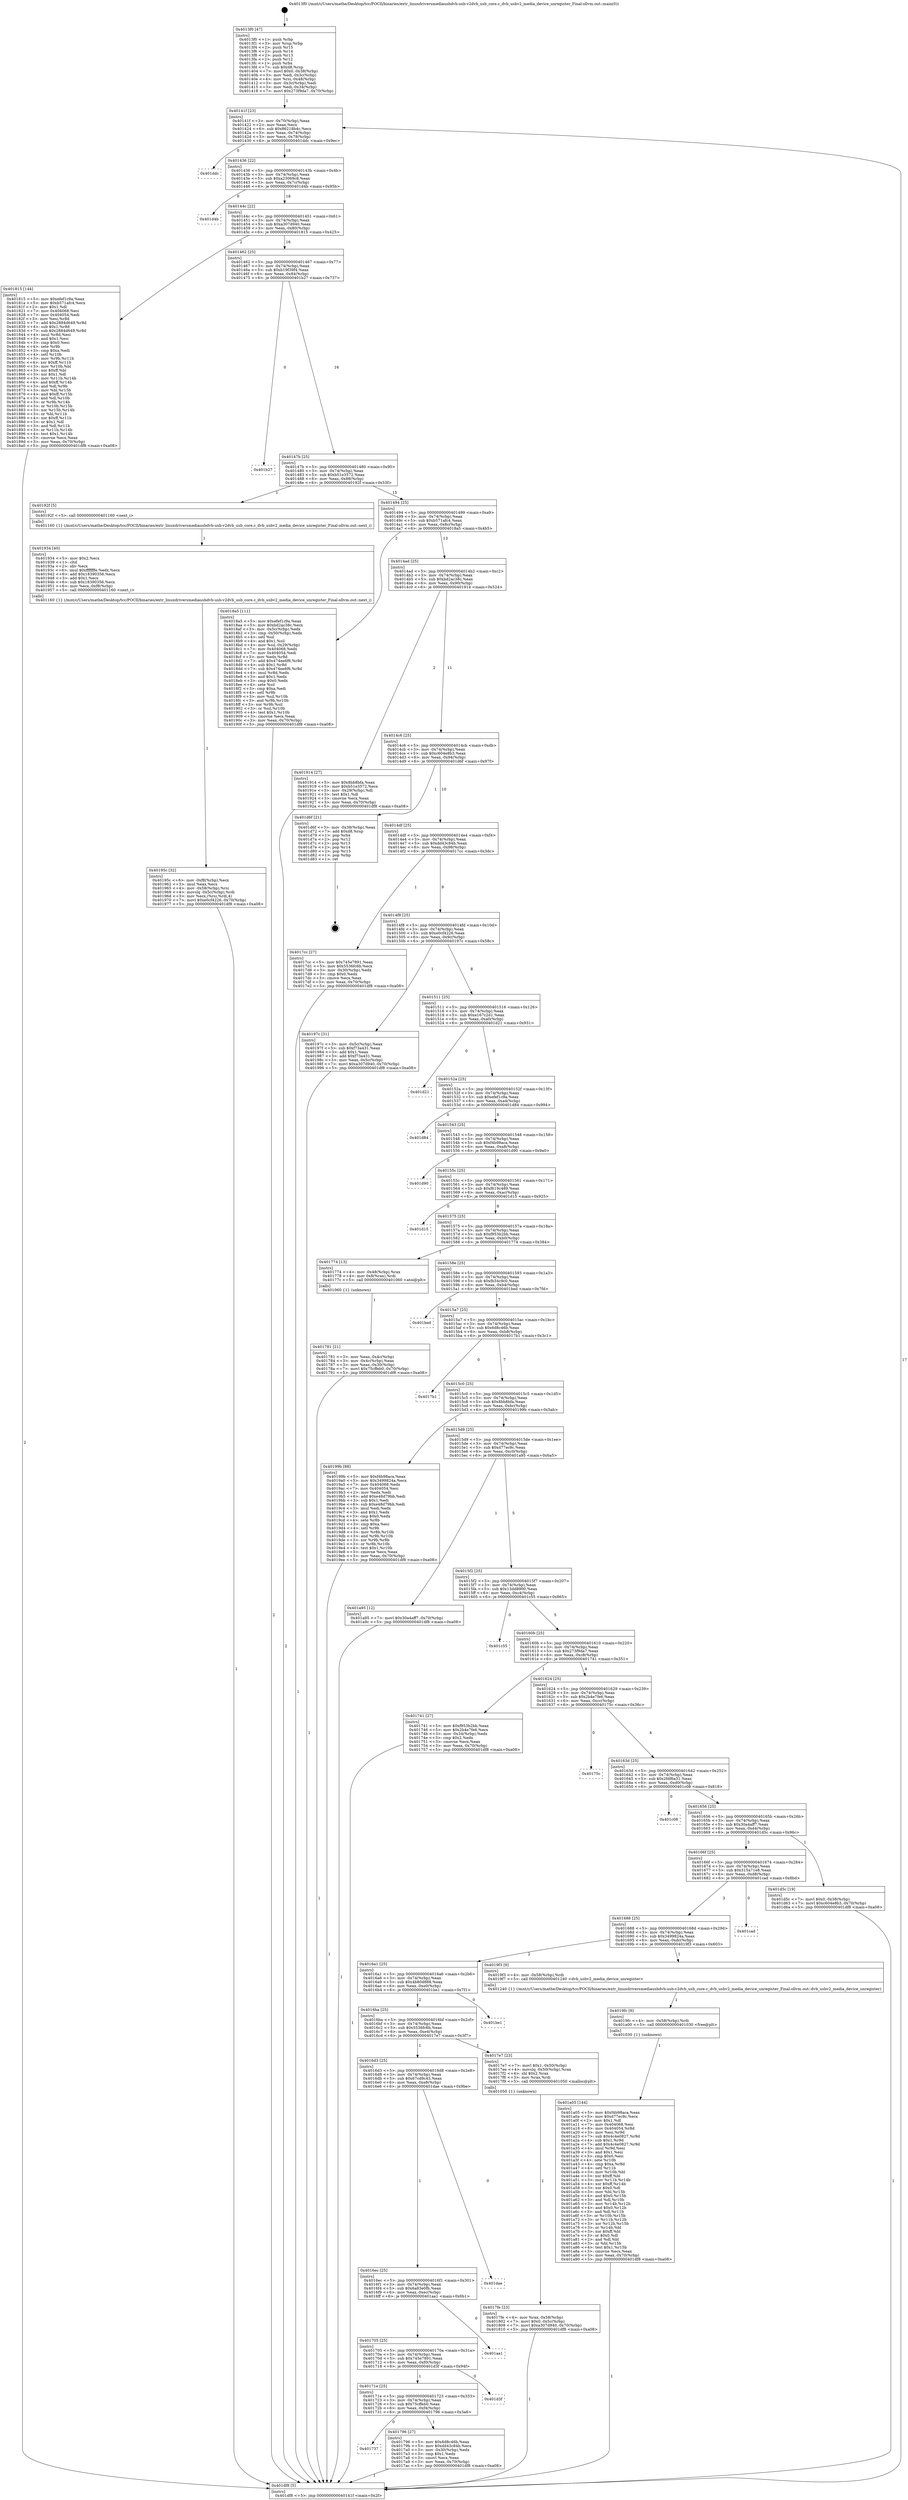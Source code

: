 digraph "0x4013f0" {
  label = "0x4013f0 (/mnt/c/Users/mathe/Desktop/tcc/POCII/binaries/extr_linuxdriversmediausbdvb-usb-v2dvb_usb_core.c_dvb_usbv2_media_device_unregister_Final-ollvm.out::main(0))"
  labelloc = "t"
  node[shape=record]

  Entry [label="",width=0.3,height=0.3,shape=circle,fillcolor=black,style=filled]
  "0x40141f" [label="{
     0x40141f [23]\l
     | [instrs]\l
     &nbsp;&nbsp;0x40141f \<+3\>: mov -0x70(%rbp),%eax\l
     &nbsp;&nbsp;0x401422 \<+2\>: mov %eax,%ecx\l
     &nbsp;&nbsp;0x401424 \<+6\>: sub $0x86218b4c,%ecx\l
     &nbsp;&nbsp;0x40142a \<+3\>: mov %eax,-0x74(%rbp)\l
     &nbsp;&nbsp;0x40142d \<+3\>: mov %ecx,-0x78(%rbp)\l
     &nbsp;&nbsp;0x401430 \<+6\>: je 0000000000401ddc \<main+0x9ec\>\l
  }"]
  "0x401ddc" [label="{
     0x401ddc\l
  }", style=dashed]
  "0x401436" [label="{
     0x401436 [22]\l
     | [instrs]\l
     &nbsp;&nbsp;0x401436 \<+5\>: jmp 000000000040143b \<main+0x4b\>\l
     &nbsp;&nbsp;0x40143b \<+3\>: mov -0x74(%rbp),%eax\l
     &nbsp;&nbsp;0x40143e \<+5\>: sub $0xa23069c8,%eax\l
     &nbsp;&nbsp;0x401443 \<+3\>: mov %eax,-0x7c(%rbp)\l
     &nbsp;&nbsp;0x401446 \<+6\>: je 0000000000401d4b \<main+0x95b\>\l
  }"]
  Exit [label="",width=0.3,height=0.3,shape=circle,fillcolor=black,style=filled,peripheries=2]
  "0x401d4b" [label="{
     0x401d4b\l
  }", style=dashed]
  "0x40144c" [label="{
     0x40144c [22]\l
     | [instrs]\l
     &nbsp;&nbsp;0x40144c \<+5\>: jmp 0000000000401451 \<main+0x61\>\l
     &nbsp;&nbsp;0x401451 \<+3\>: mov -0x74(%rbp),%eax\l
     &nbsp;&nbsp;0x401454 \<+5\>: sub $0xa307d940,%eax\l
     &nbsp;&nbsp;0x401459 \<+3\>: mov %eax,-0x80(%rbp)\l
     &nbsp;&nbsp;0x40145c \<+6\>: je 0000000000401815 \<main+0x425\>\l
  }"]
  "0x401a05" [label="{
     0x401a05 [144]\l
     | [instrs]\l
     &nbsp;&nbsp;0x401a05 \<+5\>: mov $0xf4b98aca,%eax\l
     &nbsp;&nbsp;0x401a0a \<+5\>: mov $0xd77ec9c,%ecx\l
     &nbsp;&nbsp;0x401a0f \<+2\>: mov $0x1,%dl\l
     &nbsp;&nbsp;0x401a11 \<+7\>: mov 0x404068,%esi\l
     &nbsp;&nbsp;0x401a18 \<+8\>: mov 0x404054,%r8d\l
     &nbsp;&nbsp;0x401a20 \<+3\>: mov %esi,%r9d\l
     &nbsp;&nbsp;0x401a23 \<+7\>: sub $0x4c4e0827,%r9d\l
     &nbsp;&nbsp;0x401a2a \<+4\>: sub $0x1,%r9d\l
     &nbsp;&nbsp;0x401a2e \<+7\>: add $0x4c4e0827,%r9d\l
     &nbsp;&nbsp;0x401a35 \<+4\>: imul %r9d,%esi\l
     &nbsp;&nbsp;0x401a39 \<+3\>: and $0x1,%esi\l
     &nbsp;&nbsp;0x401a3c \<+3\>: cmp $0x0,%esi\l
     &nbsp;&nbsp;0x401a3f \<+4\>: sete %r10b\l
     &nbsp;&nbsp;0x401a43 \<+4\>: cmp $0xa,%r8d\l
     &nbsp;&nbsp;0x401a47 \<+4\>: setl %r11b\l
     &nbsp;&nbsp;0x401a4b \<+3\>: mov %r10b,%bl\l
     &nbsp;&nbsp;0x401a4e \<+3\>: xor $0xff,%bl\l
     &nbsp;&nbsp;0x401a51 \<+3\>: mov %r11b,%r14b\l
     &nbsp;&nbsp;0x401a54 \<+4\>: xor $0xff,%r14b\l
     &nbsp;&nbsp;0x401a58 \<+3\>: xor $0x0,%dl\l
     &nbsp;&nbsp;0x401a5b \<+3\>: mov %bl,%r15b\l
     &nbsp;&nbsp;0x401a5e \<+4\>: and $0x0,%r15b\l
     &nbsp;&nbsp;0x401a62 \<+3\>: and %dl,%r10b\l
     &nbsp;&nbsp;0x401a65 \<+3\>: mov %r14b,%r12b\l
     &nbsp;&nbsp;0x401a68 \<+4\>: and $0x0,%r12b\l
     &nbsp;&nbsp;0x401a6c \<+3\>: and %dl,%r11b\l
     &nbsp;&nbsp;0x401a6f \<+3\>: or %r10b,%r15b\l
     &nbsp;&nbsp;0x401a72 \<+3\>: or %r11b,%r12b\l
     &nbsp;&nbsp;0x401a75 \<+3\>: xor %r12b,%r15b\l
     &nbsp;&nbsp;0x401a78 \<+3\>: or %r14b,%bl\l
     &nbsp;&nbsp;0x401a7b \<+3\>: xor $0xff,%bl\l
     &nbsp;&nbsp;0x401a7e \<+3\>: or $0x0,%dl\l
     &nbsp;&nbsp;0x401a81 \<+2\>: and %dl,%bl\l
     &nbsp;&nbsp;0x401a83 \<+3\>: or %bl,%r15b\l
     &nbsp;&nbsp;0x401a86 \<+4\>: test $0x1,%r15b\l
     &nbsp;&nbsp;0x401a8a \<+3\>: cmovne %ecx,%eax\l
     &nbsp;&nbsp;0x401a8d \<+3\>: mov %eax,-0x70(%rbp)\l
     &nbsp;&nbsp;0x401a90 \<+5\>: jmp 0000000000401df8 \<main+0xa08\>\l
  }"]
  "0x401815" [label="{
     0x401815 [144]\l
     | [instrs]\l
     &nbsp;&nbsp;0x401815 \<+5\>: mov $0xefef1c9a,%eax\l
     &nbsp;&nbsp;0x40181a \<+5\>: mov $0xb571afc4,%ecx\l
     &nbsp;&nbsp;0x40181f \<+2\>: mov $0x1,%dl\l
     &nbsp;&nbsp;0x401821 \<+7\>: mov 0x404068,%esi\l
     &nbsp;&nbsp;0x401828 \<+7\>: mov 0x404054,%edi\l
     &nbsp;&nbsp;0x40182f \<+3\>: mov %esi,%r8d\l
     &nbsp;&nbsp;0x401832 \<+7\>: add $0x2884d649,%r8d\l
     &nbsp;&nbsp;0x401839 \<+4\>: sub $0x1,%r8d\l
     &nbsp;&nbsp;0x40183d \<+7\>: sub $0x2884d649,%r8d\l
     &nbsp;&nbsp;0x401844 \<+4\>: imul %r8d,%esi\l
     &nbsp;&nbsp;0x401848 \<+3\>: and $0x1,%esi\l
     &nbsp;&nbsp;0x40184b \<+3\>: cmp $0x0,%esi\l
     &nbsp;&nbsp;0x40184e \<+4\>: sete %r9b\l
     &nbsp;&nbsp;0x401852 \<+3\>: cmp $0xa,%edi\l
     &nbsp;&nbsp;0x401855 \<+4\>: setl %r10b\l
     &nbsp;&nbsp;0x401859 \<+3\>: mov %r9b,%r11b\l
     &nbsp;&nbsp;0x40185c \<+4\>: xor $0xff,%r11b\l
     &nbsp;&nbsp;0x401860 \<+3\>: mov %r10b,%bl\l
     &nbsp;&nbsp;0x401863 \<+3\>: xor $0xff,%bl\l
     &nbsp;&nbsp;0x401866 \<+3\>: xor $0x1,%dl\l
     &nbsp;&nbsp;0x401869 \<+3\>: mov %r11b,%r14b\l
     &nbsp;&nbsp;0x40186c \<+4\>: and $0xff,%r14b\l
     &nbsp;&nbsp;0x401870 \<+3\>: and %dl,%r9b\l
     &nbsp;&nbsp;0x401873 \<+3\>: mov %bl,%r15b\l
     &nbsp;&nbsp;0x401876 \<+4\>: and $0xff,%r15b\l
     &nbsp;&nbsp;0x40187a \<+3\>: and %dl,%r10b\l
     &nbsp;&nbsp;0x40187d \<+3\>: or %r9b,%r14b\l
     &nbsp;&nbsp;0x401880 \<+3\>: or %r10b,%r15b\l
     &nbsp;&nbsp;0x401883 \<+3\>: xor %r15b,%r14b\l
     &nbsp;&nbsp;0x401886 \<+3\>: or %bl,%r11b\l
     &nbsp;&nbsp;0x401889 \<+4\>: xor $0xff,%r11b\l
     &nbsp;&nbsp;0x40188d \<+3\>: or $0x1,%dl\l
     &nbsp;&nbsp;0x401890 \<+3\>: and %dl,%r11b\l
     &nbsp;&nbsp;0x401893 \<+3\>: or %r11b,%r14b\l
     &nbsp;&nbsp;0x401896 \<+4\>: test $0x1,%r14b\l
     &nbsp;&nbsp;0x40189a \<+3\>: cmovne %ecx,%eax\l
     &nbsp;&nbsp;0x40189d \<+3\>: mov %eax,-0x70(%rbp)\l
     &nbsp;&nbsp;0x4018a0 \<+5\>: jmp 0000000000401df8 \<main+0xa08\>\l
  }"]
  "0x401462" [label="{
     0x401462 [25]\l
     | [instrs]\l
     &nbsp;&nbsp;0x401462 \<+5\>: jmp 0000000000401467 \<main+0x77\>\l
     &nbsp;&nbsp;0x401467 \<+3\>: mov -0x74(%rbp),%eax\l
     &nbsp;&nbsp;0x40146a \<+5\>: sub $0xb19f39f4,%eax\l
     &nbsp;&nbsp;0x40146f \<+6\>: mov %eax,-0x84(%rbp)\l
     &nbsp;&nbsp;0x401475 \<+6\>: je 0000000000401b27 \<main+0x737\>\l
  }"]
  "0x4019fc" [label="{
     0x4019fc [9]\l
     | [instrs]\l
     &nbsp;&nbsp;0x4019fc \<+4\>: mov -0x58(%rbp),%rdi\l
     &nbsp;&nbsp;0x401a00 \<+5\>: call 0000000000401030 \<free@plt\>\l
     | [calls]\l
     &nbsp;&nbsp;0x401030 \{1\} (unknown)\l
  }"]
  "0x401b27" [label="{
     0x401b27\l
  }", style=dashed]
  "0x40147b" [label="{
     0x40147b [25]\l
     | [instrs]\l
     &nbsp;&nbsp;0x40147b \<+5\>: jmp 0000000000401480 \<main+0x90\>\l
     &nbsp;&nbsp;0x401480 \<+3\>: mov -0x74(%rbp),%eax\l
     &nbsp;&nbsp;0x401483 \<+5\>: sub $0xb51e3572,%eax\l
     &nbsp;&nbsp;0x401488 \<+6\>: mov %eax,-0x88(%rbp)\l
     &nbsp;&nbsp;0x40148e \<+6\>: je 000000000040192f \<main+0x53f\>\l
  }"]
  "0x40195c" [label="{
     0x40195c [32]\l
     | [instrs]\l
     &nbsp;&nbsp;0x40195c \<+6\>: mov -0xf8(%rbp),%ecx\l
     &nbsp;&nbsp;0x401962 \<+3\>: imul %eax,%ecx\l
     &nbsp;&nbsp;0x401965 \<+4\>: mov -0x58(%rbp),%rsi\l
     &nbsp;&nbsp;0x401969 \<+4\>: movslq -0x5c(%rbp),%rdi\l
     &nbsp;&nbsp;0x40196d \<+3\>: mov %ecx,(%rsi,%rdi,4)\l
     &nbsp;&nbsp;0x401970 \<+7\>: movl $0xe0cf4226,-0x70(%rbp)\l
     &nbsp;&nbsp;0x401977 \<+5\>: jmp 0000000000401df8 \<main+0xa08\>\l
  }"]
  "0x40192f" [label="{
     0x40192f [5]\l
     | [instrs]\l
     &nbsp;&nbsp;0x40192f \<+5\>: call 0000000000401160 \<next_i\>\l
     | [calls]\l
     &nbsp;&nbsp;0x401160 \{1\} (/mnt/c/Users/mathe/Desktop/tcc/POCII/binaries/extr_linuxdriversmediausbdvb-usb-v2dvb_usb_core.c_dvb_usbv2_media_device_unregister_Final-ollvm.out::next_i)\l
  }"]
  "0x401494" [label="{
     0x401494 [25]\l
     | [instrs]\l
     &nbsp;&nbsp;0x401494 \<+5\>: jmp 0000000000401499 \<main+0xa9\>\l
     &nbsp;&nbsp;0x401499 \<+3\>: mov -0x74(%rbp),%eax\l
     &nbsp;&nbsp;0x40149c \<+5\>: sub $0xb571afc4,%eax\l
     &nbsp;&nbsp;0x4014a1 \<+6\>: mov %eax,-0x8c(%rbp)\l
     &nbsp;&nbsp;0x4014a7 \<+6\>: je 00000000004018a5 \<main+0x4b5\>\l
  }"]
  "0x401934" [label="{
     0x401934 [40]\l
     | [instrs]\l
     &nbsp;&nbsp;0x401934 \<+5\>: mov $0x2,%ecx\l
     &nbsp;&nbsp;0x401939 \<+1\>: cltd\l
     &nbsp;&nbsp;0x40193a \<+2\>: idiv %ecx\l
     &nbsp;&nbsp;0x40193c \<+6\>: imul $0xfffffffe,%edx,%ecx\l
     &nbsp;&nbsp;0x401942 \<+6\>: add $0x18390356,%ecx\l
     &nbsp;&nbsp;0x401948 \<+3\>: add $0x1,%ecx\l
     &nbsp;&nbsp;0x40194b \<+6\>: sub $0x18390356,%ecx\l
     &nbsp;&nbsp;0x401951 \<+6\>: mov %ecx,-0xf8(%rbp)\l
     &nbsp;&nbsp;0x401957 \<+5\>: call 0000000000401160 \<next_i\>\l
     | [calls]\l
     &nbsp;&nbsp;0x401160 \{1\} (/mnt/c/Users/mathe/Desktop/tcc/POCII/binaries/extr_linuxdriversmediausbdvb-usb-v2dvb_usb_core.c_dvb_usbv2_media_device_unregister_Final-ollvm.out::next_i)\l
  }"]
  "0x4018a5" [label="{
     0x4018a5 [111]\l
     | [instrs]\l
     &nbsp;&nbsp;0x4018a5 \<+5\>: mov $0xefef1c9a,%eax\l
     &nbsp;&nbsp;0x4018aa \<+5\>: mov $0xbd2ac38c,%ecx\l
     &nbsp;&nbsp;0x4018af \<+3\>: mov -0x5c(%rbp),%edx\l
     &nbsp;&nbsp;0x4018b2 \<+3\>: cmp -0x50(%rbp),%edx\l
     &nbsp;&nbsp;0x4018b5 \<+4\>: setl %sil\l
     &nbsp;&nbsp;0x4018b9 \<+4\>: and $0x1,%sil\l
     &nbsp;&nbsp;0x4018bd \<+4\>: mov %sil,-0x29(%rbp)\l
     &nbsp;&nbsp;0x4018c1 \<+7\>: mov 0x404068,%edx\l
     &nbsp;&nbsp;0x4018c8 \<+7\>: mov 0x404054,%edi\l
     &nbsp;&nbsp;0x4018cf \<+3\>: mov %edx,%r8d\l
     &nbsp;&nbsp;0x4018d2 \<+7\>: add $0x474ee6f6,%r8d\l
     &nbsp;&nbsp;0x4018d9 \<+4\>: sub $0x1,%r8d\l
     &nbsp;&nbsp;0x4018dd \<+7\>: sub $0x474ee6f6,%r8d\l
     &nbsp;&nbsp;0x4018e4 \<+4\>: imul %r8d,%edx\l
     &nbsp;&nbsp;0x4018e8 \<+3\>: and $0x1,%edx\l
     &nbsp;&nbsp;0x4018eb \<+3\>: cmp $0x0,%edx\l
     &nbsp;&nbsp;0x4018ee \<+4\>: sete %sil\l
     &nbsp;&nbsp;0x4018f2 \<+3\>: cmp $0xa,%edi\l
     &nbsp;&nbsp;0x4018f5 \<+4\>: setl %r9b\l
     &nbsp;&nbsp;0x4018f9 \<+3\>: mov %sil,%r10b\l
     &nbsp;&nbsp;0x4018fc \<+3\>: and %r9b,%r10b\l
     &nbsp;&nbsp;0x4018ff \<+3\>: xor %r9b,%sil\l
     &nbsp;&nbsp;0x401902 \<+3\>: or %sil,%r10b\l
     &nbsp;&nbsp;0x401905 \<+4\>: test $0x1,%r10b\l
     &nbsp;&nbsp;0x401909 \<+3\>: cmovne %ecx,%eax\l
     &nbsp;&nbsp;0x40190c \<+3\>: mov %eax,-0x70(%rbp)\l
     &nbsp;&nbsp;0x40190f \<+5\>: jmp 0000000000401df8 \<main+0xa08\>\l
  }"]
  "0x4014ad" [label="{
     0x4014ad [25]\l
     | [instrs]\l
     &nbsp;&nbsp;0x4014ad \<+5\>: jmp 00000000004014b2 \<main+0xc2\>\l
     &nbsp;&nbsp;0x4014b2 \<+3\>: mov -0x74(%rbp),%eax\l
     &nbsp;&nbsp;0x4014b5 \<+5\>: sub $0xbd2ac38c,%eax\l
     &nbsp;&nbsp;0x4014ba \<+6\>: mov %eax,-0x90(%rbp)\l
     &nbsp;&nbsp;0x4014c0 \<+6\>: je 0000000000401914 \<main+0x524\>\l
  }"]
  "0x4017fe" [label="{
     0x4017fe [23]\l
     | [instrs]\l
     &nbsp;&nbsp;0x4017fe \<+4\>: mov %rax,-0x58(%rbp)\l
     &nbsp;&nbsp;0x401802 \<+7\>: movl $0x0,-0x5c(%rbp)\l
     &nbsp;&nbsp;0x401809 \<+7\>: movl $0xa307d940,-0x70(%rbp)\l
     &nbsp;&nbsp;0x401810 \<+5\>: jmp 0000000000401df8 \<main+0xa08\>\l
  }"]
  "0x401914" [label="{
     0x401914 [27]\l
     | [instrs]\l
     &nbsp;&nbsp;0x401914 \<+5\>: mov $0x8bb8bfa,%eax\l
     &nbsp;&nbsp;0x401919 \<+5\>: mov $0xb51e3572,%ecx\l
     &nbsp;&nbsp;0x40191e \<+3\>: mov -0x29(%rbp),%dl\l
     &nbsp;&nbsp;0x401921 \<+3\>: test $0x1,%dl\l
     &nbsp;&nbsp;0x401924 \<+3\>: cmovne %ecx,%eax\l
     &nbsp;&nbsp;0x401927 \<+3\>: mov %eax,-0x70(%rbp)\l
     &nbsp;&nbsp;0x40192a \<+5\>: jmp 0000000000401df8 \<main+0xa08\>\l
  }"]
  "0x4014c6" [label="{
     0x4014c6 [25]\l
     | [instrs]\l
     &nbsp;&nbsp;0x4014c6 \<+5\>: jmp 00000000004014cb \<main+0xdb\>\l
     &nbsp;&nbsp;0x4014cb \<+3\>: mov -0x74(%rbp),%eax\l
     &nbsp;&nbsp;0x4014ce \<+5\>: sub $0xc604e8b3,%eax\l
     &nbsp;&nbsp;0x4014d3 \<+6\>: mov %eax,-0x94(%rbp)\l
     &nbsp;&nbsp;0x4014d9 \<+6\>: je 0000000000401d6f \<main+0x97f\>\l
  }"]
  "0x401737" [label="{
     0x401737\l
  }", style=dashed]
  "0x401d6f" [label="{
     0x401d6f [21]\l
     | [instrs]\l
     &nbsp;&nbsp;0x401d6f \<+3\>: mov -0x38(%rbp),%eax\l
     &nbsp;&nbsp;0x401d72 \<+7\>: add $0xd8,%rsp\l
     &nbsp;&nbsp;0x401d79 \<+1\>: pop %rbx\l
     &nbsp;&nbsp;0x401d7a \<+2\>: pop %r12\l
     &nbsp;&nbsp;0x401d7c \<+2\>: pop %r13\l
     &nbsp;&nbsp;0x401d7e \<+2\>: pop %r14\l
     &nbsp;&nbsp;0x401d80 \<+2\>: pop %r15\l
     &nbsp;&nbsp;0x401d82 \<+1\>: pop %rbp\l
     &nbsp;&nbsp;0x401d83 \<+1\>: ret\l
  }"]
  "0x4014df" [label="{
     0x4014df [25]\l
     | [instrs]\l
     &nbsp;&nbsp;0x4014df \<+5\>: jmp 00000000004014e4 \<main+0xf4\>\l
     &nbsp;&nbsp;0x4014e4 \<+3\>: mov -0x74(%rbp),%eax\l
     &nbsp;&nbsp;0x4014e7 \<+5\>: sub $0xdd43c84b,%eax\l
     &nbsp;&nbsp;0x4014ec \<+6\>: mov %eax,-0x98(%rbp)\l
     &nbsp;&nbsp;0x4014f2 \<+6\>: je 00000000004017cc \<main+0x3dc\>\l
  }"]
  "0x401796" [label="{
     0x401796 [27]\l
     | [instrs]\l
     &nbsp;&nbsp;0x401796 \<+5\>: mov $0x6d8c46b,%eax\l
     &nbsp;&nbsp;0x40179b \<+5\>: mov $0xdd43c84b,%ecx\l
     &nbsp;&nbsp;0x4017a0 \<+3\>: mov -0x30(%rbp),%edx\l
     &nbsp;&nbsp;0x4017a3 \<+3\>: cmp $0x1,%edx\l
     &nbsp;&nbsp;0x4017a6 \<+3\>: cmovl %ecx,%eax\l
     &nbsp;&nbsp;0x4017a9 \<+3\>: mov %eax,-0x70(%rbp)\l
     &nbsp;&nbsp;0x4017ac \<+5\>: jmp 0000000000401df8 \<main+0xa08\>\l
  }"]
  "0x4017cc" [label="{
     0x4017cc [27]\l
     | [instrs]\l
     &nbsp;&nbsp;0x4017cc \<+5\>: mov $0x745e7891,%eax\l
     &nbsp;&nbsp;0x4017d1 \<+5\>: mov $0x5536fc6b,%ecx\l
     &nbsp;&nbsp;0x4017d6 \<+3\>: mov -0x30(%rbp),%edx\l
     &nbsp;&nbsp;0x4017d9 \<+3\>: cmp $0x0,%edx\l
     &nbsp;&nbsp;0x4017dc \<+3\>: cmove %ecx,%eax\l
     &nbsp;&nbsp;0x4017df \<+3\>: mov %eax,-0x70(%rbp)\l
     &nbsp;&nbsp;0x4017e2 \<+5\>: jmp 0000000000401df8 \<main+0xa08\>\l
  }"]
  "0x4014f8" [label="{
     0x4014f8 [25]\l
     | [instrs]\l
     &nbsp;&nbsp;0x4014f8 \<+5\>: jmp 00000000004014fd \<main+0x10d\>\l
     &nbsp;&nbsp;0x4014fd \<+3\>: mov -0x74(%rbp),%eax\l
     &nbsp;&nbsp;0x401500 \<+5\>: sub $0xe0cf4226,%eax\l
     &nbsp;&nbsp;0x401505 \<+6\>: mov %eax,-0x9c(%rbp)\l
     &nbsp;&nbsp;0x40150b \<+6\>: je 000000000040197c \<main+0x58c\>\l
  }"]
  "0x40171e" [label="{
     0x40171e [25]\l
     | [instrs]\l
     &nbsp;&nbsp;0x40171e \<+5\>: jmp 0000000000401723 \<main+0x333\>\l
     &nbsp;&nbsp;0x401723 \<+3\>: mov -0x74(%rbp),%eax\l
     &nbsp;&nbsp;0x401726 \<+5\>: sub $0x75cffeb0,%eax\l
     &nbsp;&nbsp;0x40172b \<+6\>: mov %eax,-0xf4(%rbp)\l
     &nbsp;&nbsp;0x401731 \<+6\>: je 0000000000401796 \<main+0x3a6\>\l
  }"]
  "0x40197c" [label="{
     0x40197c [31]\l
     | [instrs]\l
     &nbsp;&nbsp;0x40197c \<+3\>: mov -0x5c(%rbp),%eax\l
     &nbsp;&nbsp;0x40197f \<+5\>: sub $0xf73a431,%eax\l
     &nbsp;&nbsp;0x401984 \<+3\>: add $0x1,%eax\l
     &nbsp;&nbsp;0x401987 \<+5\>: add $0xf73a431,%eax\l
     &nbsp;&nbsp;0x40198c \<+3\>: mov %eax,-0x5c(%rbp)\l
     &nbsp;&nbsp;0x40198f \<+7\>: movl $0xa307d940,-0x70(%rbp)\l
     &nbsp;&nbsp;0x401996 \<+5\>: jmp 0000000000401df8 \<main+0xa08\>\l
  }"]
  "0x401511" [label="{
     0x401511 [25]\l
     | [instrs]\l
     &nbsp;&nbsp;0x401511 \<+5\>: jmp 0000000000401516 \<main+0x126\>\l
     &nbsp;&nbsp;0x401516 \<+3\>: mov -0x74(%rbp),%eax\l
     &nbsp;&nbsp;0x401519 \<+5\>: sub $0xe167c2d1,%eax\l
     &nbsp;&nbsp;0x40151e \<+6\>: mov %eax,-0xa0(%rbp)\l
     &nbsp;&nbsp;0x401524 \<+6\>: je 0000000000401d21 \<main+0x931\>\l
  }"]
  "0x401d3f" [label="{
     0x401d3f\l
  }", style=dashed]
  "0x401d21" [label="{
     0x401d21\l
  }", style=dashed]
  "0x40152a" [label="{
     0x40152a [25]\l
     | [instrs]\l
     &nbsp;&nbsp;0x40152a \<+5\>: jmp 000000000040152f \<main+0x13f\>\l
     &nbsp;&nbsp;0x40152f \<+3\>: mov -0x74(%rbp),%eax\l
     &nbsp;&nbsp;0x401532 \<+5\>: sub $0xefef1c9a,%eax\l
     &nbsp;&nbsp;0x401537 \<+6\>: mov %eax,-0xa4(%rbp)\l
     &nbsp;&nbsp;0x40153d \<+6\>: je 0000000000401d84 \<main+0x994\>\l
  }"]
  "0x401705" [label="{
     0x401705 [25]\l
     | [instrs]\l
     &nbsp;&nbsp;0x401705 \<+5\>: jmp 000000000040170a \<main+0x31a\>\l
     &nbsp;&nbsp;0x40170a \<+3\>: mov -0x74(%rbp),%eax\l
     &nbsp;&nbsp;0x40170d \<+5\>: sub $0x745e7891,%eax\l
     &nbsp;&nbsp;0x401712 \<+6\>: mov %eax,-0xf0(%rbp)\l
     &nbsp;&nbsp;0x401718 \<+6\>: je 0000000000401d3f \<main+0x94f\>\l
  }"]
  "0x401d84" [label="{
     0x401d84\l
  }", style=dashed]
  "0x401543" [label="{
     0x401543 [25]\l
     | [instrs]\l
     &nbsp;&nbsp;0x401543 \<+5\>: jmp 0000000000401548 \<main+0x158\>\l
     &nbsp;&nbsp;0x401548 \<+3\>: mov -0x74(%rbp),%eax\l
     &nbsp;&nbsp;0x40154b \<+5\>: sub $0xf4b98aca,%eax\l
     &nbsp;&nbsp;0x401550 \<+6\>: mov %eax,-0xa8(%rbp)\l
     &nbsp;&nbsp;0x401556 \<+6\>: je 0000000000401d90 \<main+0x9a0\>\l
  }"]
  "0x401aa1" [label="{
     0x401aa1\l
  }", style=dashed]
  "0x401d90" [label="{
     0x401d90\l
  }", style=dashed]
  "0x40155c" [label="{
     0x40155c [25]\l
     | [instrs]\l
     &nbsp;&nbsp;0x40155c \<+5\>: jmp 0000000000401561 \<main+0x171\>\l
     &nbsp;&nbsp;0x401561 \<+3\>: mov -0x74(%rbp),%eax\l
     &nbsp;&nbsp;0x401564 \<+5\>: sub $0xf619c489,%eax\l
     &nbsp;&nbsp;0x401569 \<+6\>: mov %eax,-0xac(%rbp)\l
     &nbsp;&nbsp;0x40156f \<+6\>: je 0000000000401d15 \<main+0x925\>\l
  }"]
  "0x4016ec" [label="{
     0x4016ec [25]\l
     | [instrs]\l
     &nbsp;&nbsp;0x4016ec \<+5\>: jmp 00000000004016f1 \<main+0x301\>\l
     &nbsp;&nbsp;0x4016f1 \<+3\>: mov -0x74(%rbp),%eax\l
     &nbsp;&nbsp;0x4016f4 \<+5\>: sub $0x6a83e0fb,%eax\l
     &nbsp;&nbsp;0x4016f9 \<+6\>: mov %eax,-0xec(%rbp)\l
     &nbsp;&nbsp;0x4016ff \<+6\>: je 0000000000401aa1 \<main+0x6b1\>\l
  }"]
  "0x401d15" [label="{
     0x401d15\l
  }", style=dashed]
  "0x401575" [label="{
     0x401575 [25]\l
     | [instrs]\l
     &nbsp;&nbsp;0x401575 \<+5\>: jmp 000000000040157a \<main+0x18a\>\l
     &nbsp;&nbsp;0x40157a \<+3\>: mov -0x74(%rbp),%eax\l
     &nbsp;&nbsp;0x40157d \<+5\>: sub $0xf953b2bb,%eax\l
     &nbsp;&nbsp;0x401582 \<+6\>: mov %eax,-0xb0(%rbp)\l
     &nbsp;&nbsp;0x401588 \<+6\>: je 0000000000401774 \<main+0x384\>\l
  }"]
  "0x401dae" [label="{
     0x401dae\l
  }", style=dashed]
  "0x401774" [label="{
     0x401774 [13]\l
     | [instrs]\l
     &nbsp;&nbsp;0x401774 \<+4\>: mov -0x48(%rbp),%rax\l
     &nbsp;&nbsp;0x401778 \<+4\>: mov 0x8(%rax),%rdi\l
     &nbsp;&nbsp;0x40177c \<+5\>: call 0000000000401060 \<atoi@plt\>\l
     | [calls]\l
     &nbsp;&nbsp;0x401060 \{1\} (unknown)\l
  }"]
  "0x40158e" [label="{
     0x40158e [25]\l
     | [instrs]\l
     &nbsp;&nbsp;0x40158e \<+5\>: jmp 0000000000401593 \<main+0x1a3\>\l
     &nbsp;&nbsp;0x401593 \<+3\>: mov -0x74(%rbp),%eax\l
     &nbsp;&nbsp;0x401596 \<+5\>: sub $0xfb34c9c0,%eax\l
     &nbsp;&nbsp;0x40159b \<+6\>: mov %eax,-0xb4(%rbp)\l
     &nbsp;&nbsp;0x4015a1 \<+6\>: je 0000000000401bed \<main+0x7fd\>\l
  }"]
  "0x4016d3" [label="{
     0x4016d3 [25]\l
     | [instrs]\l
     &nbsp;&nbsp;0x4016d3 \<+5\>: jmp 00000000004016d8 \<main+0x2e8\>\l
     &nbsp;&nbsp;0x4016d8 \<+3\>: mov -0x74(%rbp),%eax\l
     &nbsp;&nbsp;0x4016db \<+5\>: sub $0x67cd9c43,%eax\l
     &nbsp;&nbsp;0x4016e0 \<+6\>: mov %eax,-0xe8(%rbp)\l
     &nbsp;&nbsp;0x4016e6 \<+6\>: je 0000000000401dae \<main+0x9be\>\l
  }"]
  "0x401bed" [label="{
     0x401bed\l
  }", style=dashed]
  "0x4015a7" [label="{
     0x4015a7 [25]\l
     | [instrs]\l
     &nbsp;&nbsp;0x4015a7 \<+5\>: jmp 00000000004015ac \<main+0x1bc\>\l
     &nbsp;&nbsp;0x4015ac \<+3\>: mov -0x74(%rbp),%eax\l
     &nbsp;&nbsp;0x4015af \<+5\>: sub $0x6d8c46b,%eax\l
     &nbsp;&nbsp;0x4015b4 \<+6\>: mov %eax,-0xb8(%rbp)\l
     &nbsp;&nbsp;0x4015ba \<+6\>: je 00000000004017b1 \<main+0x3c1\>\l
  }"]
  "0x4017e7" [label="{
     0x4017e7 [23]\l
     | [instrs]\l
     &nbsp;&nbsp;0x4017e7 \<+7\>: movl $0x1,-0x50(%rbp)\l
     &nbsp;&nbsp;0x4017ee \<+4\>: movslq -0x50(%rbp),%rax\l
     &nbsp;&nbsp;0x4017f2 \<+4\>: shl $0x2,%rax\l
     &nbsp;&nbsp;0x4017f6 \<+3\>: mov %rax,%rdi\l
     &nbsp;&nbsp;0x4017f9 \<+5\>: call 0000000000401050 \<malloc@plt\>\l
     | [calls]\l
     &nbsp;&nbsp;0x401050 \{1\} (unknown)\l
  }"]
  "0x4017b1" [label="{
     0x4017b1\l
  }", style=dashed]
  "0x4015c0" [label="{
     0x4015c0 [25]\l
     | [instrs]\l
     &nbsp;&nbsp;0x4015c0 \<+5\>: jmp 00000000004015c5 \<main+0x1d5\>\l
     &nbsp;&nbsp;0x4015c5 \<+3\>: mov -0x74(%rbp),%eax\l
     &nbsp;&nbsp;0x4015c8 \<+5\>: sub $0x8bb8bfa,%eax\l
     &nbsp;&nbsp;0x4015cd \<+6\>: mov %eax,-0xbc(%rbp)\l
     &nbsp;&nbsp;0x4015d3 \<+6\>: je 000000000040199b \<main+0x5ab\>\l
  }"]
  "0x4016ba" [label="{
     0x4016ba [25]\l
     | [instrs]\l
     &nbsp;&nbsp;0x4016ba \<+5\>: jmp 00000000004016bf \<main+0x2cf\>\l
     &nbsp;&nbsp;0x4016bf \<+3\>: mov -0x74(%rbp),%eax\l
     &nbsp;&nbsp;0x4016c2 \<+5\>: sub $0x5536fc6b,%eax\l
     &nbsp;&nbsp;0x4016c7 \<+6\>: mov %eax,-0xe4(%rbp)\l
     &nbsp;&nbsp;0x4016cd \<+6\>: je 00000000004017e7 \<main+0x3f7\>\l
  }"]
  "0x40199b" [label="{
     0x40199b [88]\l
     | [instrs]\l
     &nbsp;&nbsp;0x40199b \<+5\>: mov $0xf4b98aca,%eax\l
     &nbsp;&nbsp;0x4019a0 \<+5\>: mov $0x3499824a,%ecx\l
     &nbsp;&nbsp;0x4019a5 \<+7\>: mov 0x404068,%edx\l
     &nbsp;&nbsp;0x4019ac \<+7\>: mov 0x404054,%esi\l
     &nbsp;&nbsp;0x4019b3 \<+2\>: mov %edx,%edi\l
     &nbsp;&nbsp;0x4019b5 \<+6\>: add $0xe48d79bb,%edi\l
     &nbsp;&nbsp;0x4019bb \<+3\>: sub $0x1,%edi\l
     &nbsp;&nbsp;0x4019be \<+6\>: sub $0xe48d79bb,%edi\l
     &nbsp;&nbsp;0x4019c4 \<+3\>: imul %edi,%edx\l
     &nbsp;&nbsp;0x4019c7 \<+3\>: and $0x1,%edx\l
     &nbsp;&nbsp;0x4019ca \<+3\>: cmp $0x0,%edx\l
     &nbsp;&nbsp;0x4019cd \<+4\>: sete %r8b\l
     &nbsp;&nbsp;0x4019d1 \<+3\>: cmp $0xa,%esi\l
     &nbsp;&nbsp;0x4019d4 \<+4\>: setl %r9b\l
     &nbsp;&nbsp;0x4019d8 \<+3\>: mov %r8b,%r10b\l
     &nbsp;&nbsp;0x4019db \<+3\>: and %r9b,%r10b\l
     &nbsp;&nbsp;0x4019de \<+3\>: xor %r9b,%r8b\l
     &nbsp;&nbsp;0x4019e1 \<+3\>: or %r8b,%r10b\l
     &nbsp;&nbsp;0x4019e4 \<+4\>: test $0x1,%r10b\l
     &nbsp;&nbsp;0x4019e8 \<+3\>: cmovne %ecx,%eax\l
     &nbsp;&nbsp;0x4019eb \<+3\>: mov %eax,-0x70(%rbp)\l
     &nbsp;&nbsp;0x4019ee \<+5\>: jmp 0000000000401df8 \<main+0xa08\>\l
  }"]
  "0x4015d9" [label="{
     0x4015d9 [25]\l
     | [instrs]\l
     &nbsp;&nbsp;0x4015d9 \<+5\>: jmp 00000000004015de \<main+0x1ee\>\l
     &nbsp;&nbsp;0x4015de \<+3\>: mov -0x74(%rbp),%eax\l
     &nbsp;&nbsp;0x4015e1 \<+5\>: sub $0xd77ec9c,%eax\l
     &nbsp;&nbsp;0x4015e6 \<+6\>: mov %eax,-0xc0(%rbp)\l
     &nbsp;&nbsp;0x4015ec \<+6\>: je 0000000000401a95 \<main+0x6a5\>\l
  }"]
  "0x401be1" [label="{
     0x401be1\l
  }", style=dashed]
  "0x401a95" [label="{
     0x401a95 [12]\l
     | [instrs]\l
     &nbsp;&nbsp;0x401a95 \<+7\>: movl $0x30a4aff7,-0x70(%rbp)\l
     &nbsp;&nbsp;0x401a9c \<+5\>: jmp 0000000000401df8 \<main+0xa08\>\l
  }"]
  "0x4015f2" [label="{
     0x4015f2 [25]\l
     | [instrs]\l
     &nbsp;&nbsp;0x4015f2 \<+5\>: jmp 00000000004015f7 \<main+0x207\>\l
     &nbsp;&nbsp;0x4015f7 \<+3\>: mov -0x74(%rbp),%eax\l
     &nbsp;&nbsp;0x4015fa \<+5\>: sub $0x13dd8900,%eax\l
     &nbsp;&nbsp;0x4015ff \<+6\>: mov %eax,-0xc4(%rbp)\l
     &nbsp;&nbsp;0x401605 \<+6\>: je 0000000000401c55 \<main+0x865\>\l
  }"]
  "0x4016a1" [label="{
     0x4016a1 [25]\l
     | [instrs]\l
     &nbsp;&nbsp;0x4016a1 \<+5\>: jmp 00000000004016a6 \<main+0x2b6\>\l
     &nbsp;&nbsp;0x4016a6 \<+3\>: mov -0x74(%rbp),%eax\l
     &nbsp;&nbsp;0x4016a9 \<+5\>: sub $0x4b80d888,%eax\l
     &nbsp;&nbsp;0x4016ae \<+6\>: mov %eax,-0xe0(%rbp)\l
     &nbsp;&nbsp;0x4016b4 \<+6\>: je 0000000000401be1 \<main+0x7f1\>\l
  }"]
  "0x401c55" [label="{
     0x401c55\l
  }", style=dashed]
  "0x40160b" [label="{
     0x40160b [25]\l
     | [instrs]\l
     &nbsp;&nbsp;0x40160b \<+5\>: jmp 0000000000401610 \<main+0x220\>\l
     &nbsp;&nbsp;0x401610 \<+3\>: mov -0x74(%rbp),%eax\l
     &nbsp;&nbsp;0x401613 \<+5\>: sub $0x273f9da7,%eax\l
     &nbsp;&nbsp;0x401618 \<+6\>: mov %eax,-0xc8(%rbp)\l
     &nbsp;&nbsp;0x40161e \<+6\>: je 0000000000401741 \<main+0x351\>\l
  }"]
  "0x4019f3" [label="{
     0x4019f3 [9]\l
     | [instrs]\l
     &nbsp;&nbsp;0x4019f3 \<+4\>: mov -0x58(%rbp),%rdi\l
     &nbsp;&nbsp;0x4019f7 \<+5\>: call 0000000000401240 \<dvb_usbv2_media_device_unregister\>\l
     | [calls]\l
     &nbsp;&nbsp;0x401240 \{1\} (/mnt/c/Users/mathe/Desktop/tcc/POCII/binaries/extr_linuxdriversmediausbdvb-usb-v2dvb_usb_core.c_dvb_usbv2_media_device_unregister_Final-ollvm.out::dvb_usbv2_media_device_unregister)\l
  }"]
  "0x401741" [label="{
     0x401741 [27]\l
     | [instrs]\l
     &nbsp;&nbsp;0x401741 \<+5\>: mov $0xf953b2bb,%eax\l
     &nbsp;&nbsp;0x401746 \<+5\>: mov $0x2b4e7fe6,%ecx\l
     &nbsp;&nbsp;0x40174b \<+3\>: mov -0x34(%rbp),%edx\l
     &nbsp;&nbsp;0x40174e \<+3\>: cmp $0x2,%edx\l
     &nbsp;&nbsp;0x401751 \<+3\>: cmovne %ecx,%eax\l
     &nbsp;&nbsp;0x401754 \<+3\>: mov %eax,-0x70(%rbp)\l
     &nbsp;&nbsp;0x401757 \<+5\>: jmp 0000000000401df8 \<main+0xa08\>\l
  }"]
  "0x401624" [label="{
     0x401624 [25]\l
     | [instrs]\l
     &nbsp;&nbsp;0x401624 \<+5\>: jmp 0000000000401629 \<main+0x239\>\l
     &nbsp;&nbsp;0x401629 \<+3\>: mov -0x74(%rbp),%eax\l
     &nbsp;&nbsp;0x40162c \<+5\>: sub $0x2b4e7fe6,%eax\l
     &nbsp;&nbsp;0x401631 \<+6\>: mov %eax,-0xcc(%rbp)\l
     &nbsp;&nbsp;0x401637 \<+6\>: je 000000000040175c \<main+0x36c\>\l
  }"]
  "0x401df8" [label="{
     0x401df8 [5]\l
     | [instrs]\l
     &nbsp;&nbsp;0x401df8 \<+5\>: jmp 000000000040141f \<main+0x2f\>\l
  }"]
  "0x4013f0" [label="{
     0x4013f0 [47]\l
     | [instrs]\l
     &nbsp;&nbsp;0x4013f0 \<+1\>: push %rbp\l
     &nbsp;&nbsp;0x4013f1 \<+3\>: mov %rsp,%rbp\l
     &nbsp;&nbsp;0x4013f4 \<+2\>: push %r15\l
     &nbsp;&nbsp;0x4013f6 \<+2\>: push %r14\l
     &nbsp;&nbsp;0x4013f8 \<+2\>: push %r13\l
     &nbsp;&nbsp;0x4013fa \<+2\>: push %r12\l
     &nbsp;&nbsp;0x4013fc \<+1\>: push %rbx\l
     &nbsp;&nbsp;0x4013fd \<+7\>: sub $0xd8,%rsp\l
     &nbsp;&nbsp;0x401404 \<+7\>: movl $0x0,-0x38(%rbp)\l
     &nbsp;&nbsp;0x40140b \<+3\>: mov %edi,-0x3c(%rbp)\l
     &nbsp;&nbsp;0x40140e \<+4\>: mov %rsi,-0x48(%rbp)\l
     &nbsp;&nbsp;0x401412 \<+3\>: mov -0x3c(%rbp),%edi\l
     &nbsp;&nbsp;0x401415 \<+3\>: mov %edi,-0x34(%rbp)\l
     &nbsp;&nbsp;0x401418 \<+7\>: movl $0x273f9da7,-0x70(%rbp)\l
  }"]
  "0x401781" [label="{
     0x401781 [21]\l
     | [instrs]\l
     &nbsp;&nbsp;0x401781 \<+3\>: mov %eax,-0x4c(%rbp)\l
     &nbsp;&nbsp;0x401784 \<+3\>: mov -0x4c(%rbp),%eax\l
     &nbsp;&nbsp;0x401787 \<+3\>: mov %eax,-0x30(%rbp)\l
     &nbsp;&nbsp;0x40178a \<+7\>: movl $0x75cffeb0,-0x70(%rbp)\l
     &nbsp;&nbsp;0x401791 \<+5\>: jmp 0000000000401df8 \<main+0xa08\>\l
  }"]
  "0x401688" [label="{
     0x401688 [25]\l
     | [instrs]\l
     &nbsp;&nbsp;0x401688 \<+5\>: jmp 000000000040168d \<main+0x29d\>\l
     &nbsp;&nbsp;0x40168d \<+3\>: mov -0x74(%rbp),%eax\l
     &nbsp;&nbsp;0x401690 \<+5\>: sub $0x3499824a,%eax\l
     &nbsp;&nbsp;0x401695 \<+6\>: mov %eax,-0xdc(%rbp)\l
     &nbsp;&nbsp;0x40169b \<+6\>: je 00000000004019f3 \<main+0x603\>\l
  }"]
  "0x40175c" [label="{
     0x40175c\l
  }", style=dashed]
  "0x40163d" [label="{
     0x40163d [25]\l
     | [instrs]\l
     &nbsp;&nbsp;0x40163d \<+5\>: jmp 0000000000401642 \<main+0x252\>\l
     &nbsp;&nbsp;0x401642 \<+3\>: mov -0x74(%rbp),%eax\l
     &nbsp;&nbsp;0x401645 \<+5\>: sub $0x2fdf6a31,%eax\l
     &nbsp;&nbsp;0x40164a \<+6\>: mov %eax,-0xd0(%rbp)\l
     &nbsp;&nbsp;0x401650 \<+6\>: je 0000000000401c08 \<main+0x818\>\l
  }"]
  "0x401cad" [label="{
     0x401cad\l
  }", style=dashed]
  "0x401c08" [label="{
     0x401c08\l
  }", style=dashed]
  "0x401656" [label="{
     0x401656 [25]\l
     | [instrs]\l
     &nbsp;&nbsp;0x401656 \<+5\>: jmp 000000000040165b \<main+0x26b\>\l
     &nbsp;&nbsp;0x40165b \<+3\>: mov -0x74(%rbp),%eax\l
     &nbsp;&nbsp;0x40165e \<+5\>: sub $0x30a4aff7,%eax\l
     &nbsp;&nbsp;0x401663 \<+6\>: mov %eax,-0xd4(%rbp)\l
     &nbsp;&nbsp;0x401669 \<+6\>: je 0000000000401d5c \<main+0x96c\>\l
  }"]
  "0x40166f" [label="{
     0x40166f [25]\l
     | [instrs]\l
     &nbsp;&nbsp;0x40166f \<+5\>: jmp 0000000000401674 \<main+0x284\>\l
     &nbsp;&nbsp;0x401674 \<+3\>: mov -0x74(%rbp),%eax\l
     &nbsp;&nbsp;0x401677 \<+5\>: sub $0x315a71e8,%eax\l
     &nbsp;&nbsp;0x40167c \<+6\>: mov %eax,-0xd8(%rbp)\l
     &nbsp;&nbsp;0x401682 \<+6\>: je 0000000000401cad \<main+0x8bd\>\l
  }"]
  "0x401d5c" [label="{
     0x401d5c [19]\l
     | [instrs]\l
     &nbsp;&nbsp;0x401d5c \<+7\>: movl $0x0,-0x38(%rbp)\l
     &nbsp;&nbsp;0x401d63 \<+7\>: movl $0xc604e8b3,-0x70(%rbp)\l
     &nbsp;&nbsp;0x401d6a \<+5\>: jmp 0000000000401df8 \<main+0xa08\>\l
  }"]
  Entry -> "0x4013f0" [label=" 1"]
  "0x40141f" -> "0x401ddc" [label=" 0"]
  "0x40141f" -> "0x401436" [label=" 18"]
  "0x401d6f" -> Exit [label=" 1"]
  "0x401436" -> "0x401d4b" [label=" 0"]
  "0x401436" -> "0x40144c" [label=" 18"]
  "0x401d5c" -> "0x401df8" [label=" 1"]
  "0x40144c" -> "0x401815" [label=" 2"]
  "0x40144c" -> "0x401462" [label=" 16"]
  "0x401a95" -> "0x401df8" [label=" 1"]
  "0x401462" -> "0x401b27" [label=" 0"]
  "0x401462" -> "0x40147b" [label=" 16"]
  "0x401a05" -> "0x401df8" [label=" 1"]
  "0x40147b" -> "0x40192f" [label=" 1"]
  "0x40147b" -> "0x401494" [label=" 15"]
  "0x4019fc" -> "0x401a05" [label=" 1"]
  "0x401494" -> "0x4018a5" [label=" 2"]
  "0x401494" -> "0x4014ad" [label=" 13"]
  "0x4019f3" -> "0x4019fc" [label=" 1"]
  "0x4014ad" -> "0x401914" [label=" 2"]
  "0x4014ad" -> "0x4014c6" [label=" 11"]
  "0x40199b" -> "0x401df8" [label=" 1"]
  "0x4014c6" -> "0x401d6f" [label=" 1"]
  "0x4014c6" -> "0x4014df" [label=" 10"]
  "0x40197c" -> "0x401df8" [label=" 1"]
  "0x4014df" -> "0x4017cc" [label=" 1"]
  "0x4014df" -> "0x4014f8" [label=" 9"]
  "0x40195c" -> "0x401df8" [label=" 1"]
  "0x4014f8" -> "0x40197c" [label=" 1"]
  "0x4014f8" -> "0x401511" [label=" 8"]
  "0x40192f" -> "0x401934" [label=" 1"]
  "0x401511" -> "0x401d21" [label=" 0"]
  "0x401511" -> "0x40152a" [label=" 8"]
  "0x401914" -> "0x401df8" [label=" 2"]
  "0x40152a" -> "0x401d84" [label=" 0"]
  "0x40152a" -> "0x401543" [label=" 8"]
  "0x401815" -> "0x401df8" [label=" 2"]
  "0x401543" -> "0x401d90" [label=" 0"]
  "0x401543" -> "0x40155c" [label=" 8"]
  "0x4017fe" -> "0x401df8" [label=" 1"]
  "0x40155c" -> "0x401d15" [label=" 0"]
  "0x40155c" -> "0x401575" [label=" 8"]
  "0x4017cc" -> "0x401df8" [label=" 1"]
  "0x401575" -> "0x401774" [label=" 1"]
  "0x401575" -> "0x40158e" [label=" 7"]
  "0x401796" -> "0x401df8" [label=" 1"]
  "0x40158e" -> "0x401bed" [label=" 0"]
  "0x40158e" -> "0x4015a7" [label=" 7"]
  "0x40171e" -> "0x401796" [label=" 1"]
  "0x4015a7" -> "0x4017b1" [label=" 0"]
  "0x4015a7" -> "0x4015c0" [label=" 7"]
  "0x401934" -> "0x40195c" [label=" 1"]
  "0x4015c0" -> "0x40199b" [label=" 1"]
  "0x4015c0" -> "0x4015d9" [label=" 6"]
  "0x401705" -> "0x401d3f" [label=" 0"]
  "0x4015d9" -> "0x401a95" [label=" 1"]
  "0x4015d9" -> "0x4015f2" [label=" 5"]
  "0x4018a5" -> "0x401df8" [label=" 2"]
  "0x4015f2" -> "0x401c55" [label=" 0"]
  "0x4015f2" -> "0x40160b" [label=" 5"]
  "0x4016ec" -> "0x401aa1" [label=" 0"]
  "0x40160b" -> "0x401741" [label=" 1"]
  "0x40160b" -> "0x401624" [label=" 4"]
  "0x401741" -> "0x401df8" [label=" 1"]
  "0x4013f0" -> "0x40141f" [label=" 1"]
  "0x401df8" -> "0x40141f" [label=" 17"]
  "0x401774" -> "0x401781" [label=" 1"]
  "0x401781" -> "0x401df8" [label=" 1"]
  "0x4017e7" -> "0x4017fe" [label=" 1"]
  "0x401624" -> "0x40175c" [label=" 0"]
  "0x401624" -> "0x40163d" [label=" 4"]
  "0x4016d3" -> "0x401dae" [label=" 0"]
  "0x40163d" -> "0x401c08" [label=" 0"]
  "0x40163d" -> "0x401656" [label=" 4"]
  "0x40171e" -> "0x401737" [label=" 0"]
  "0x401656" -> "0x401d5c" [label=" 1"]
  "0x401656" -> "0x40166f" [label=" 3"]
  "0x4016ba" -> "0x4016d3" [label=" 1"]
  "0x40166f" -> "0x401cad" [label=" 0"]
  "0x40166f" -> "0x401688" [label=" 3"]
  "0x4016d3" -> "0x4016ec" [label=" 1"]
  "0x401688" -> "0x4019f3" [label=" 1"]
  "0x401688" -> "0x4016a1" [label=" 2"]
  "0x4016ec" -> "0x401705" [label=" 1"]
  "0x4016a1" -> "0x401be1" [label=" 0"]
  "0x4016a1" -> "0x4016ba" [label=" 2"]
  "0x401705" -> "0x40171e" [label=" 1"]
  "0x4016ba" -> "0x4017e7" [label=" 1"]
}
